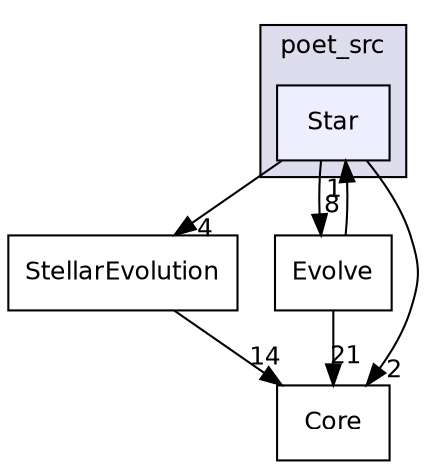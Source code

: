 digraph "/Users/kpenev/projects/git/poet/poet_src/Star" {
  compound=true
  node [ fontsize="12", fontname="Helvetica"];
  edge [ labelfontsize="12", labelfontname="Helvetica"];
  subgraph clusterdir_e247b8950c2da2f51dd8497aec65ce0d {
    graph [ bgcolor="#ddddee", pencolor="black", label="poet_src" fontname="Helvetica", fontsize="12", URL="dir_e247b8950c2da2f51dd8497aec65ce0d.html"]
  dir_933c94a385a94813ee58c302720c091a [shape=box, label="Star", style="filled", fillcolor="#eeeeff", pencolor="black", URL="dir_933c94a385a94813ee58c302720c091a.html"];
  }
  dir_775c09f450d254cf7dec4bdc09cace5f [shape=box label="StellarEvolution" URL="dir_775c09f450d254cf7dec4bdc09cace5f.html"];
  dir_bace5b3272c3045fbaf2ba9e016347ef [shape=box label="Evolve" URL="dir_bace5b3272c3045fbaf2ba9e016347ef.html"];
  dir_08389f9c72fab3fa939892ce5a81a233 [shape=box label="Core" URL="dir_08389f9c72fab3fa939892ce5a81a233.html"];
  dir_775c09f450d254cf7dec4bdc09cace5f->dir_08389f9c72fab3fa939892ce5a81a233 [headlabel="14", labeldistance=1.5 headhref="dir_000008_000002.html"];
  dir_bace5b3272c3045fbaf2ba9e016347ef->dir_08389f9c72fab3fa939892ce5a81a233 [headlabel="21", labeldistance=1.5 headhref="dir_000005_000002.html"];
  dir_bace5b3272c3045fbaf2ba9e016347ef->dir_933c94a385a94813ee58c302720c091a [headlabel="1", labeldistance=1.5 headhref="dir_000005_000007.html"];
  dir_933c94a385a94813ee58c302720c091a->dir_775c09f450d254cf7dec4bdc09cace5f [headlabel="4", labeldistance=1.5 headhref="dir_000007_000008.html"];
  dir_933c94a385a94813ee58c302720c091a->dir_bace5b3272c3045fbaf2ba9e016347ef [headlabel="8", labeldistance=1.5 headhref="dir_000007_000005.html"];
  dir_933c94a385a94813ee58c302720c091a->dir_08389f9c72fab3fa939892ce5a81a233 [headlabel="2", labeldistance=1.5 headhref="dir_000007_000002.html"];
}
